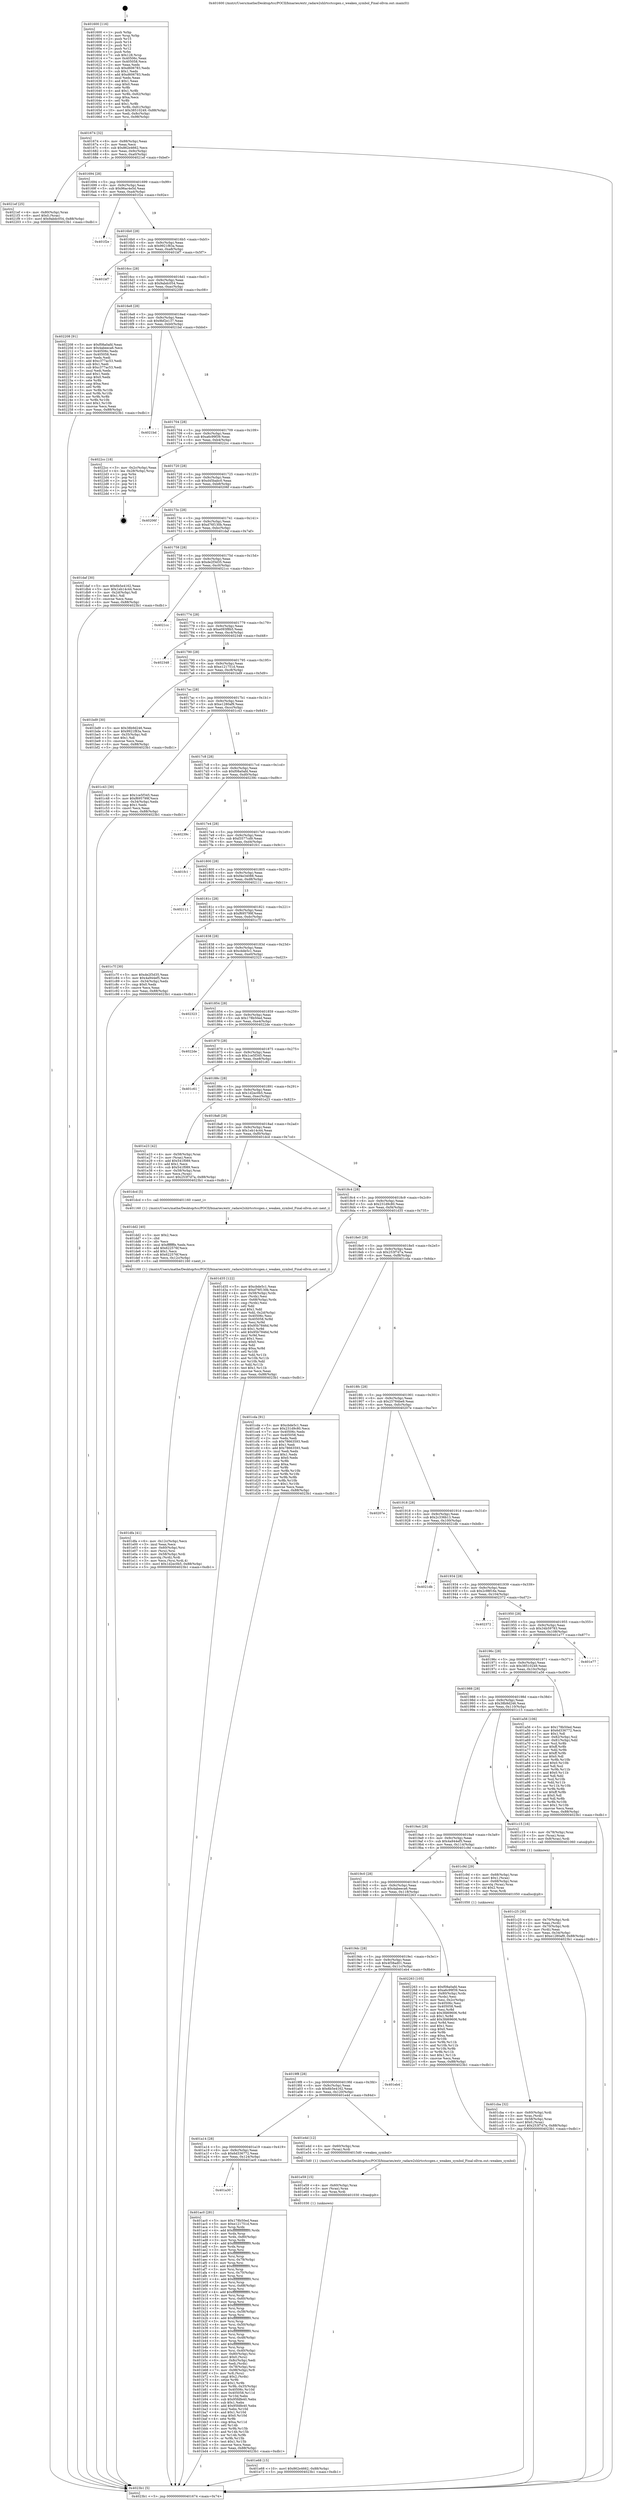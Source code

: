 digraph "0x401600" {
  label = "0x401600 (/mnt/c/Users/mathe/Desktop/tcc/POCII/binaries/extr_radare2shlrtcctccgen.c_weaken_symbol_Final-ollvm.out::main(0))"
  labelloc = "t"
  node[shape=record]

  Entry [label="",width=0.3,height=0.3,shape=circle,fillcolor=black,style=filled]
  "0x401674" [label="{
     0x401674 [32]\l
     | [instrs]\l
     &nbsp;&nbsp;0x401674 \<+6\>: mov -0x88(%rbp),%eax\l
     &nbsp;&nbsp;0x40167a \<+2\>: mov %eax,%ecx\l
     &nbsp;&nbsp;0x40167c \<+6\>: sub $0x862e4662,%ecx\l
     &nbsp;&nbsp;0x401682 \<+6\>: mov %eax,-0x9c(%rbp)\l
     &nbsp;&nbsp;0x401688 \<+6\>: mov %ecx,-0xa0(%rbp)\l
     &nbsp;&nbsp;0x40168e \<+6\>: je 00000000004021ef \<main+0xbef\>\l
  }"]
  "0x4021ef" [label="{
     0x4021ef [25]\l
     | [instrs]\l
     &nbsp;&nbsp;0x4021ef \<+4\>: mov -0x80(%rbp),%rax\l
     &nbsp;&nbsp;0x4021f3 \<+6\>: movl $0x0,(%rax)\l
     &nbsp;&nbsp;0x4021f9 \<+10\>: movl $0x9abdc054,-0x88(%rbp)\l
     &nbsp;&nbsp;0x402203 \<+5\>: jmp 00000000004023b1 \<main+0xdb1\>\l
  }"]
  "0x401694" [label="{
     0x401694 [28]\l
     | [instrs]\l
     &nbsp;&nbsp;0x401694 \<+5\>: jmp 0000000000401699 \<main+0x99\>\l
     &nbsp;&nbsp;0x401699 \<+6\>: mov -0x9c(%rbp),%eax\l
     &nbsp;&nbsp;0x40169f \<+5\>: sub $0x96ac4e5d,%eax\l
     &nbsp;&nbsp;0x4016a4 \<+6\>: mov %eax,-0xa4(%rbp)\l
     &nbsp;&nbsp;0x4016aa \<+6\>: je 0000000000401f2e \<main+0x92e\>\l
  }"]
  Exit [label="",width=0.3,height=0.3,shape=circle,fillcolor=black,style=filled,peripheries=2]
  "0x401f2e" [label="{
     0x401f2e\l
  }", style=dashed]
  "0x4016b0" [label="{
     0x4016b0 [28]\l
     | [instrs]\l
     &nbsp;&nbsp;0x4016b0 \<+5\>: jmp 00000000004016b5 \<main+0xb5\>\l
     &nbsp;&nbsp;0x4016b5 \<+6\>: mov -0x9c(%rbp),%eax\l
     &nbsp;&nbsp;0x4016bb \<+5\>: sub $0x9921f83a,%eax\l
     &nbsp;&nbsp;0x4016c0 \<+6\>: mov %eax,-0xa8(%rbp)\l
     &nbsp;&nbsp;0x4016c6 \<+6\>: je 0000000000401bf7 \<main+0x5f7\>\l
  }"]
  "0x401e68" [label="{
     0x401e68 [15]\l
     | [instrs]\l
     &nbsp;&nbsp;0x401e68 \<+10\>: movl $0x862e4662,-0x88(%rbp)\l
     &nbsp;&nbsp;0x401e72 \<+5\>: jmp 00000000004023b1 \<main+0xdb1\>\l
  }"]
  "0x401bf7" [label="{
     0x401bf7\l
  }", style=dashed]
  "0x4016cc" [label="{
     0x4016cc [28]\l
     | [instrs]\l
     &nbsp;&nbsp;0x4016cc \<+5\>: jmp 00000000004016d1 \<main+0xd1\>\l
     &nbsp;&nbsp;0x4016d1 \<+6\>: mov -0x9c(%rbp),%eax\l
     &nbsp;&nbsp;0x4016d7 \<+5\>: sub $0x9abdc054,%eax\l
     &nbsp;&nbsp;0x4016dc \<+6\>: mov %eax,-0xac(%rbp)\l
     &nbsp;&nbsp;0x4016e2 \<+6\>: je 0000000000402208 \<main+0xc08\>\l
  }"]
  "0x401e59" [label="{
     0x401e59 [15]\l
     | [instrs]\l
     &nbsp;&nbsp;0x401e59 \<+4\>: mov -0x60(%rbp),%rax\l
     &nbsp;&nbsp;0x401e5d \<+3\>: mov (%rax),%rax\l
     &nbsp;&nbsp;0x401e60 \<+3\>: mov %rax,%rdi\l
     &nbsp;&nbsp;0x401e63 \<+5\>: call 0000000000401030 \<free@plt\>\l
     | [calls]\l
     &nbsp;&nbsp;0x401030 \{1\} (unknown)\l
  }"]
  "0x402208" [label="{
     0x402208 [91]\l
     | [instrs]\l
     &nbsp;&nbsp;0x402208 \<+5\>: mov $0xf08a0afd,%eax\l
     &nbsp;&nbsp;0x40220d \<+5\>: mov $0x4abeeca6,%ecx\l
     &nbsp;&nbsp;0x402212 \<+7\>: mov 0x40506c,%edx\l
     &nbsp;&nbsp;0x402219 \<+7\>: mov 0x405058,%esi\l
     &nbsp;&nbsp;0x402220 \<+2\>: mov %edx,%edi\l
     &nbsp;&nbsp;0x402222 \<+6\>: add $0xc377ac53,%edi\l
     &nbsp;&nbsp;0x402228 \<+3\>: sub $0x1,%edi\l
     &nbsp;&nbsp;0x40222b \<+6\>: sub $0xc377ac53,%edi\l
     &nbsp;&nbsp;0x402231 \<+3\>: imul %edi,%edx\l
     &nbsp;&nbsp;0x402234 \<+3\>: and $0x1,%edx\l
     &nbsp;&nbsp;0x402237 \<+3\>: cmp $0x0,%edx\l
     &nbsp;&nbsp;0x40223a \<+4\>: sete %r8b\l
     &nbsp;&nbsp;0x40223e \<+3\>: cmp $0xa,%esi\l
     &nbsp;&nbsp;0x402241 \<+4\>: setl %r9b\l
     &nbsp;&nbsp;0x402245 \<+3\>: mov %r8b,%r10b\l
     &nbsp;&nbsp;0x402248 \<+3\>: and %r9b,%r10b\l
     &nbsp;&nbsp;0x40224b \<+3\>: xor %r9b,%r8b\l
     &nbsp;&nbsp;0x40224e \<+3\>: or %r8b,%r10b\l
     &nbsp;&nbsp;0x402251 \<+4\>: test $0x1,%r10b\l
     &nbsp;&nbsp;0x402255 \<+3\>: cmovne %ecx,%eax\l
     &nbsp;&nbsp;0x402258 \<+6\>: mov %eax,-0x88(%rbp)\l
     &nbsp;&nbsp;0x40225e \<+5\>: jmp 00000000004023b1 \<main+0xdb1\>\l
  }"]
  "0x4016e8" [label="{
     0x4016e8 [28]\l
     | [instrs]\l
     &nbsp;&nbsp;0x4016e8 \<+5\>: jmp 00000000004016ed \<main+0xed\>\l
     &nbsp;&nbsp;0x4016ed \<+6\>: mov -0x9c(%rbp),%eax\l
     &nbsp;&nbsp;0x4016f3 \<+5\>: sub $0x9bf2e137,%eax\l
     &nbsp;&nbsp;0x4016f8 \<+6\>: mov %eax,-0xb0(%rbp)\l
     &nbsp;&nbsp;0x4016fe \<+6\>: je 00000000004021bd \<main+0xbbd\>\l
  }"]
  "0x401dfa" [label="{
     0x401dfa [41]\l
     | [instrs]\l
     &nbsp;&nbsp;0x401dfa \<+6\>: mov -0x12c(%rbp),%ecx\l
     &nbsp;&nbsp;0x401e00 \<+3\>: imul %eax,%ecx\l
     &nbsp;&nbsp;0x401e03 \<+4\>: mov -0x60(%rbp),%rsi\l
     &nbsp;&nbsp;0x401e07 \<+3\>: mov (%rsi),%rsi\l
     &nbsp;&nbsp;0x401e0a \<+4\>: mov -0x58(%rbp),%rdi\l
     &nbsp;&nbsp;0x401e0e \<+3\>: movslq (%rdi),%rdi\l
     &nbsp;&nbsp;0x401e11 \<+3\>: mov %ecx,(%rsi,%rdi,4)\l
     &nbsp;&nbsp;0x401e14 \<+10\>: movl $0x1d2ec0b5,-0x88(%rbp)\l
     &nbsp;&nbsp;0x401e1e \<+5\>: jmp 00000000004023b1 \<main+0xdb1\>\l
  }"]
  "0x4021bd" [label="{
     0x4021bd\l
  }", style=dashed]
  "0x401704" [label="{
     0x401704 [28]\l
     | [instrs]\l
     &nbsp;&nbsp;0x401704 \<+5\>: jmp 0000000000401709 \<main+0x109\>\l
     &nbsp;&nbsp;0x401709 \<+6\>: mov -0x9c(%rbp),%eax\l
     &nbsp;&nbsp;0x40170f \<+5\>: sub $0xa6c99f39,%eax\l
     &nbsp;&nbsp;0x401714 \<+6\>: mov %eax,-0xb4(%rbp)\l
     &nbsp;&nbsp;0x40171a \<+6\>: je 00000000004022cc \<main+0xccc\>\l
  }"]
  "0x401dd2" [label="{
     0x401dd2 [40]\l
     | [instrs]\l
     &nbsp;&nbsp;0x401dd2 \<+5\>: mov $0x2,%ecx\l
     &nbsp;&nbsp;0x401dd7 \<+1\>: cltd\l
     &nbsp;&nbsp;0x401dd8 \<+2\>: idiv %ecx\l
     &nbsp;&nbsp;0x401dda \<+6\>: imul $0xfffffffe,%edx,%ecx\l
     &nbsp;&nbsp;0x401de0 \<+6\>: add $0x622576f,%ecx\l
     &nbsp;&nbsp;0x401de6 \<+3\>: add $0x1,%ecx\l
     &nbsp;&nbsp;0x401de9 \<+6\>: sub $0x622576f,%ecx\l
     &nbsp;&nbsp;0x401def \<+6\>: mov %ecx,-0x12c(%rbp)\l
     &nbsp;&nbsp;0x401df5 \<+5\>: call 0000000000401160 \<next_i\>\l
     | [calls]\l
     &nbsp;&nbsp;0x401160 \{1\} (/mnt/c/Users/mathe/Desktop/tcc/POCII/binaries/extr_radare2shlrtcctccgen.c_weaken_symbol_Final-ollvm.out::next_i)\l
  }"]
  "0x4022cc" [label="{
     0x4022cc [18]\l
     | [instrs]\l
     &nbsp;&nbsp;0x4022cc \<+3\>: mov -0x2c(%rbp),%eax\l
     &nbsp;&nbsp;0x4022cf \<+4\>: lea -0x28(%rbp),%rsp\l
     &nbsp;&nbsp;0x4022d3 \<+1\>: pop %rbx\l
     &nbsp;&nbsp;0x4022d4 \<+2\>: pop %r12\l
     &nbsp;&nbsp;0x4022d6 \<+2\>: pop %r13\l
     &nbsp;&nbsp;0x4022d8 \<+2\>: pop %r14\l
     &nbsp;&nbsp;0x4022da \<+2\>: pop %r15\l
     &nbsp;&nbsp;0x4022dc \<+1\>: pop %rbp\l
     &nbsp;&nbsp;0x4022dd \<+1\>: ret\l
  }"]
  "0x401720" [label="{
     0x401720 [28]\l
     | [instrs]\l
     &nbsp;&nbsp;0x401720 \<+5\>: jmp 0000000000401725 \<main+0x125\>\l
     &nbsp;&nbsp;0x401725 \<+6\>: mov -0x9c(%rbp),%eax\l
     &nbsp;&nbsp;0x40172b \<+5\>: sub $0xd45babc0,%eax\l
     &nbsp;&nbsp;0x401730 \<+6\>: mov %eax,-0xb8(%rbp)\l
     &nbsp;&nbsp;0x401736 \<+6\>: je 000000000040206f \<main+0xa6f\>\l
  }"]
  "0x401cba" [label="{
     0x401cba [32]\l
     | [instrs]\l
     &nbsp;&nbsp;0x401cba \<+4\>: mov -0x60(%rbp),%rdi\l
     &nbsp;&nbsp;0x401cbe \<+3\>: mov %rax,(%rdi)\l
     &nbsp;&nbsp;0x401cc1 \<+4\>: mov -0x58(%rbp),%rax\l
     &nbsp;&nbsp;0x401cc5 \<+6\>: movl $0x0,(%rax)\l
     &nbsp;&nbsp;0x401ccb \<+10\>: movl $0x253f7d7a,-0x88(%rbp)\l
     &nbsp;&nbsp;0x401cd5 \<+5\>: jmp 00000000004023b1 \<main+0xdb1\>\l
  }"]
  "0x40206f" [label="{
     0x40206f\l
  }", style=dashed]
  "0x40173c" [label="{
     0x40173c [28]\l
     | [instrs]\l
     &nbsp;&nbsp;0x40173c \<+5\>: jmp 0000000000401741 \<main+0x141\>\l
     &nbsp;&nbsp;0x401741 \<+6\>: mov -0x9c(%rbp),%eax\l
     &nbsp;&nbsp;0x401747 \<+5\>: sub $0xd76f130b,%eax\l
     &nbsp;&nbsp;0x40174c \<+6\>: mov %eax,-0xbc(%rbp)\l
     &nbsp;&nbsp;0x401752 \<+6\>: je 0000000000401daf \<main+0x7af\>\l
  }"]
  "0x401c25" [label="{
     0x401c25 [30]\l
     | [instrs]\l
     &nbsp;&nbsp;0x401c25 \<+4\>: mov -0x70(%rbp),%rdi\l
     &nbsp;&nbsp;0x401c29 \<+2\>: mov %eax,(%rdi)\l
     &nbsp;&nbsp;0x401c2b \<+4\>: mov -0x70(%rbp),%rdi\l
     &nbsp;&nbsp;0x401c2f \<+2\>: mov (%rdi),%eax\l
     &nbsp;&nbsp;0x401c31 \<+3\>: mov %eax,-0x34(%rbp)\l
     &nbsp;&nbsp;0x401c34 \<+10\>: movl $0xe1280af9,-0x88(%rbp)\l
     &nbsp;&nbsp;0x401c3e \<+5\>: jmp 00000000004023b1 \<main+0xdb1\>\l
  }"]
  "0x401daf" [label="{
     0x401daf [30]\l
     | [instrs]\l
     &nbsp;&nbsp;0x401daf \<+5\>: mov $0x6b5e4162,%eax\l
     &nbsp;&nbsp;0x401db4 \<+5\>: mov $0x1eb14c44,%ecx\l
     &nbsp;&nbsp;0x401db9 \<+3\>: mov -0x2d(%rbp),%dl\l
     &nbsp;&nbsp;0x401dbc \<+3\>: test $0x1,%dl\l
     &nbsp;&nbsp;0x401dbf \<+3\>: cmovne %ecx,%eax\l
     &nbsp;&nbsp;0x401dc2 \<+6\>: mov %eax,-0x88(%rbp)\l
     &nbsp;&nbsp;0x401dc8 \<+5\>: jmp 00000000004023b1 \<main+0xdb1\>\l
  }"]
  "0x401758" [label="{
     0x401758 [28]\l
     | [instrs]\l
     &nbsp;&nbsp;0x401758 \<+5\>: jmp 000000000040175d \<main+0x15d\>\l
     &nbsp;&nbsp;0x40175d \<+6\>: mov -0x9c(%rbp),%eax\l
     &nbsp;&nbsp;0x401763 \<+5\>: sub $0xde2f3d35,%eax\l
     &nbsp;&nbsp;0x401768 \<+6\>: mov %eax,-0xc0(%rbp)\l
     &nbsp;&nbsp;0x40176e \<+6\>: je 00000000004021cc \<main+0xbcc\>\l
  }"]
  "0x401a30" [label="{
     0x401a30\l
  }", style=dashed]
  "0x4021cc" [label="{
     0x4021cc\l
  }", style=dashed]
  "0x401774" [label="{
     0x401774 [28]\l
     | [instrs]\l
     &nbsp;&nbsp;0x401774 \<+5\>: jmp 0000000000401779 \<main+0x179\>\l
     &nbsp;&nbsp;0x401779 \<+6\>: mov -0x9c(%rbp),%eax\l
     &nbsp;&nbsp;0x40177f \<+5\>: sub $0xe093f8b5,%eax\l
     &nbsp;&nbsp;0x401784 \<+6\>: mov %eax,-0xc4(%rbp)\l
     &nbsp;&nbsp;0x40178a \<+6\>: je 0000000000402348 \<main+0xd48\>\l
  }"]
  "0x401ac0" [label="{
     0x401ac0 [281]\l
     | [instrs]\l
     &nbsp;&nbsp;0x401ac0 \<+5\>: mov $0x178b50ed,%eax\l
     &nbsp;&nbsp;0x401ac5 \<+5\>: mov $0xe121751d,%ecx\l
     &nbsp;&nbsp;0x401aca \<+3\>: mov %rsp,%rdx\l
     &nbsp;&nbsp;0x401acd \<+4\>: add $0xfffffffffffffff0,%rdx\l
     &nbsp;&nbsp;0x401ad1 \<+3\>: mov %rdx,%rsp\l
     &nbsp;&nbsp;0x401ad4 \<+4\>: mov %rdx,-0x80(%rbp)\l
     &nbsp;&nbsp;0x401ad8 \<+3\>: mov %rsp,%rdx\l
     &nbsp;&nbsp;0x401adb \<+4\>: add $0xfffffffffffffff0,%rdx\l
     &nbsp;&nbsp;0x401adf \<+3\>: mov %rdx,%rsp\l
     &nbsp;&nbsp;0x401ae2 \<+3\>: mov %rsp,%rsi\l
     &nbsp;&nbsp;0x401ae5 \<+4\>: add $0xfffffffffffffff0,%rsi\l
     &nbsp;&nbsp;0x401ae9 \<+3\>: mov %rsi,%rsp\l
     &nbsp;&nbsp;0x401aec \<+4\>: mov %rsi,-0x78(%rbp)\l
     &nbsp;&nbsp;0x401af0 \<+3\>: mov %rsp,%rsi\l
     &nbsp;&nbsp;0x401af3 \<+4\>: add $0xfffffffffffffff0,%rsi\l
     &nbsp;&nbsp;0x401af7 \<+3\>: mov %rsi,%rsp\l
     &nbsp;&nbsp;0x401afa \<+4\>: mov %rsi,-0x70(%rbp)\l
     &nbsp;&nbsp;0x401afe \<+3\>: mov %rsp,%rsi\l
     &nbsp;&nbsp;0x401b01 \<+4\>: add $0xfffffffffffffff0,%rsi\l
     &nbsp;&nbsp;0x401b05 \<+3\>: mov %rsi,%rsp\l
     &nbsp;&nbsp;0x401b08 \<+4\>: mov %rsi,-0x68(%rbp)\l
     &nbsp;&nbsp;0x401b0c \<+3\>: mov %rsp,%rsi\l
     &nbsp;&nbsp;0x401b0f \<+4\>: add $0xfffffffffffffff0,%rsi\l
     &nbsp;&nbsp;0x401b13 \<+3\>: mov %rsi,%rsp\l
     &nbsp;&nbsp;0x401b16 \<+4\>: mov %rsi,-0x60(%rbp)\l
     &nbsp;&nbsp;0x401b1a \<+3\>: mov %rsp,%rsi\l
     &nbsp;&nbsp;0x401b1d \<+4\>: add $0xfffffffffffffff0,%rsi\l
     &nbsp;&nbsp;0x401b21 \<+3\>: mov %rsi,%rsp\l
     &nbsp;&nbsp;0x401b24 \<+4\>: mov %rsi,-0x58(%rbp)\l
     &nbsp;&nbsp;0x401b28 \<+3\>: mov %rsp,%rsi\l
     &nbsp;&nbsp;0x401b2b \<+4\>: add $0xfffffffffffffff0,%rsi\l
     &nbsp;&nbsp;0x401b2f \<+3\>: mov %rsi,%rsp\l
     &nbsp;&nbsp;0x401b32 \<+4\>: mov %rsi,-0x50(%rbp)\l
     &nbsp;&nbsp;0x401b36 \<+3\>: mov %rsp,%rsi\l
     &nbsp;&nbsp;0x401b39 \<+4\>: add $0xfffffffffffffff0,%rsi\l
     &nbsp;&nbsp;0x401b3d \<+3\>: mov %rsi,%rsp\l
     &nbsp;&nbsp;0x401b40 \<+4\>: mov %rsi,-0x48(%rbp)\l
     &nbsp;&nbsp;0x401b44 \<+3\>: mov %rsp,%rsi\l
     &nbsp;&nbsp;0x401b47 \<+4\>: add $0xfffffffffffffff0,%rsi\l
     &nbsp;&nbsp;0x401b4b \<+3\>: mov %rsi,%rsp\l
     &nbsp;&nbsp;0x401b4e \<+4\>: mov %rsi,-0x40(%rbp)\l
     &nbsp;&nbsp;0x401b52 \<+4\>: mov -0x80(%rbp),%rsi\l
     &nbsp;&nbsp;0x401b56 \<+6\>: movl $0x0,(%rsi)\l
     &nbsp;&nbsp;0x401b5c \<+6\>: mov -0x8c(%rbp),%edi\l
     &nbsp;&nbsp;0x401b62 \<+2\>: mov %edi,(%rdx)\l
     &nbsp;&nbsp;0x401b64 \<+4\>: mov -0x78(%rbp),%rsi\l
     &nbsp;&nbsp;0x401b68 \<+7\>: mov -0x98(%rbp),%r8\l
     &nbsp;&nbsp;0x401b6f \<+3\>: mov %r8,(%rsi)\l
     &nbsp;&nbsp;0x401b72 \<+3\>: cmpl $0x2,(%rdx)\l
     &nbsp;&nbsp;0x401b75 \<+4\>: setne %r9b\l
     &nbsp;&nbsp;0x401b79 \<+4\>: and $0x1,%r9b\l
     &nbsp;&nbsp;0x401b7d \<+4\>: mov %r9b,-0x35(%rbp)\l
     &nbsp;&nbsp;0x401b81 \<+8\>: mov 0x40506c,%r10d\l
     &nbsp;&nbsp;0x401b89 \<+8\>: mov 0x405058,%r11d\l
     &nbsp;&nbsp;0x401b91 \<+3\>: mov %r10d,%ebx\l
     &nbsp;&nbsp;0x401b94 \<+6\>: sub $0x95fdfe40,%ebx\l
     &nbsp;&nbsp;0x401b9a \<+3\>: sub $0x1,%ebx\l
     &nbsp;&nbsp;0x401b9d \<+6\>: add $0x95fdfe40,%ebx\l
     &nbsp;&nbsp;0x401ba3 \<+4\>: imul %ebx,%r10d\l
     &nbsp;&nbsp;0x401ba7 \<+4\>: and $0x1,%r10d\l
     &nbsp;&nbsp;0x401bab \<+4\>: cmp $0x0,%r10d\l
     &nbsp;&nbsp;0x401baf \<+4\>: sete %r9b\l
     &nbsp;&nbsp;0x401bb3 \<+4\>: cmp $0xa,%r11d\l
     &nbsp;&nbsp;0x401bb7 \<+4\>: setl %r14b\l
     &nbsp;&nbsp;0x401bbb \<+3\>: mov %r9b,%r15b\l
     &nbsp;&nbsp;0x401bbe \<+3\>: and %r14b,%r15b\l
     &nbsp;&nbsp;0x401bc1 \<+3\>: xor %r14b,%r9b\l
     &nbsp;&nbsp;0x401bc4 \<+3\>: or %r9b,%r15b\l
     &nbsp;&nbsp;0x401bc7 \<+4\>: test $0x1,%r15b\l
     &nbsp;&nbsp;0x401bcb \<+3\>: cmovne %ecx,%eax\l
     &nbsp;&nbsp;0x401bce \<+6\>: mov %eax,-0x88(%rbp)\l
     &nbsp;&nbsp;0x401bd4 \<+5\>: jmp 00000000004023b1 \<main+0xdb1\>\l
  }"]
  "0x402348" [label="{
     0x402348\l
  }", style=dashed]
  "0x401790" [label="{
     0x401790 [28]\l
     | [instrs]\l
     &nbsp;&nbsp;0x401790 \<+5\>: jmp 0000000000401795 \<main+0x195\>\l
     &nbsp;&nbsp;0x401795 \<+6\>: mov -0x9c(%rbp),%eax\l
     &nbsp;&nbsp;0x40179b \<+5\>: sub $0xe121751d,%eax\l
     &nbsp;&nbsp;0x4017a0 \<+6\>: mov %eax,-0xc8(%rbp)\l
     &nbsp;&nbsp;0x4017a6 \<+6\>: je 0000000000401bd9 \<main+0x5d9\>\l
  }"]
  "0x401a14" [label="{
     0x401a14 [28]\l
     | [instrs]\l
     &nbsp;&nbsp;0x401a14 \<+5\>: jmp 0000000000401a19 \<main+0x419\>\l
     &nbsp;&nbsp;0x401a19 \<+6\>: mov -0x9c(%rbp),%eax\l
     &nbsp;&nbsp;0x401a1f \<+5\>: sub $0x6d336772,%eax\l
     &nbsp;&nbsp;0x401a24 \<+6\>: mov %eax,-0x124(%rbp)\l
     &nbsp;&nbsp;0x401a2a \<+6\>: je 0000000000401ac0 \<main+0x4c0\>\l
  }"]
  "0x401bd9" [label="{
     0x401bd9 [30]\l
     | [instrs]\l
     &nbsp;&nbsp;0x401bd9 \<+5\>: mov $0x38b9d246,%eax\l
     &nbsp;&nbsp;0x401bde \<+5\>: mov $0x9921f83a,%ecx\l
     &nbsp;&nbsp;0x401be3 \<+3\>: mov -0x35(%rbp),%dl\l
     &nbsp;&nbsp;0x401be6 \<+3\>: test $0x1,%dl\l
     &nbsp;&nbsp;0x401be9 \<+3\>: cmovne %ecx,%eax\l
     &nbsp;&nbsp;0x401bec \<+6\>: mov %eax,-0x88(%rbp)\l
     &nbsp;&nbsp;0x401bf2 \<+5\>: jmp 00000000004023b1 \<main+0xdb1\>\l
  }"]
  "0x4017ac" [label="{
     0x4017ac [28]\l
     | [instrs]\l
     &nbsp;&nbsp;0x4017ac \<+5\>: jmp 00000000004017b1 \<main+0x1b1\>\l
     &nbsp;&nbsp;0x4017b1 \<+6\>: mov -0x9c(%rbp),%eax\l
     &nbsp;&nbsp;0x4017b7 \<+5\>: sub $0xe1280af9,%eax\l
     &nbsp;&nbsp;0x4017bc \<+6\>: mov %eax,-0xcc(%rbp)\l
     &nbsp;&nbsp;0x4017c2 \<+6\>: je 0000000000401c43 \<main+0x643\>\l
  }"]
  "0x401e4d" [label="{
     0x401e4d [12]\l
     | [instrs]\l
     &nbsp;&nbsp;0x401e4d \<+4\>: mov -0x60(%rbp),%rax\l
     &nbsp;&nbsp;0x401e51 \<+3\>: mov (%rax),%rdi\l
     &nbsp;&nbsp;0x401e54 \<+5\>: call 00000000004015d0 \<weaken_symbol\>\l
     | [calls]\l
     &nbsp;&nbsp;0x4015d0 \{1\} (/mnt/c/Users/mathe/Desktop/tcc/POCII/binaries/extr_radare2shlrtcctccgen.c_weaken_symbol_Final-ollvm.out::weaken_symbol)\l
  }"]
  "0x401c43" [label="{
     0x401c43 [30]\l
     | [instrs]\l
     &nbsp;&nbsp;0x401c43 \<+5\>: mov $0x1ce5f345,%eax\l
     &nbsp;&nbsp;0x401c48 \<+5\>: mov $0xf695799f,%ecx\l
     &nbsp;&nbsp;0x401c4d \<+3\>: mov -0x34(%rbp),%edx\l
     &nbsp;&nbsp;0x401c50 \<+3\>: cmp $0x1,%edx\l
     &nbsp;&nbsp;0x401c53 \<+3\>: cmovl %ecx,%eax\l
     &nbsp;&nbsp;0x401c56 \<+6\>: mov %eax,-0x88(%rbp)\l
     &nbsp;&nbsp;0x401c5c \<+5\>: jmp 00000000004023b1 \<main+0xdb1\>\l
  }"]
  "0x4017c8" [label="{
     0x4017c8 [28]\l
     | [instrs]\l
     &nbsp;&nbsp;0x4017c8 \<+5\>: jmp 00000000004017cd \<main+0x1cd\>\l
     &nbsp;&nbsp;0x4017cd \<+6\>: mov -0x9c(%rbp),%eax\l
     &nbsp;&nbsp;0x4017d3 \<+5\>: sub $0xf08a0afd,%eax\l
     &nbsp;&nbsp;0x4017d8 \<+6\>: mov %eax,-0xd0(%rbp)\l
     &nbsp;&nbsp;0x4017de \<+6\>: je 000000000040239c \<main+0xd9c\>\l
  }"]
  "0x4019f8" [label="{
     0x4019f8 [28]\l
     | [instrs]\l
     &nbsp;&nbsp;0x4019f8 \<+5\>: jmp 00000000004019fd \<main+0x3fd\>\l
     &nbsp;&nbsp;0x4019fd \<+6\>: mov -0x9c(%rbp),%eax\l
     &nbsp;&nbsp;0x401a03 \<+5\>: sub $0x6b5e4162,%eax\l
     &nbsp;&nbsp;0x401a08 \<+6\>: mov %eax,-0x120(%rbp)\l
     &nbsp;&nbsp;0x401a0e \<+6\>: je 0000000000401e4d \<main+0x84d\>\l
  }"]
  "0x40239c" [label="{
     0x40239c\l
  }", style=dashed]
  "0x4017e4" [label="{
     0x4017e4 [28]\l
     | [instrs]\l
     &nbsp;&nbsp;0x4017e4 \<+5\>: jmp 00000000004017e9 \<main+0x1e9\>\l
     &nbsp;&nbsp;0x4017e9 \<+6\>: mov -0x9c(%rbp),%eax\l
     &nbsp;&nbsp;0x4017ef \<+5\>: sub $0xf3577cd9,%eax\l
     &nbsp;&nbsp;0x4017f4 \<+6\>: mov %eax,-0xd4(%rbp)\l
     &nbsp;&nbsp;0x4017fa \<+6\>: je 0000000000401fc1 \<main+0x9c1\>\l
  }"]
  "0x401eb4" [label="{
     0x401eb4\l
  }", style=dashed]
  "0x401fc1" [label="{
     0x401fc1\l
  }", style=dashed]
  "0x401800" [label="{
     0x401800 [28]\l
     | [instrs]\l
     &nbsp;&nbsp;0x401800 \<+5\>: jmp 0000000000401805 \<main+0x205\>\l
     &nbsp;&nbsp;0x401805 \<+6\>: mov -0x9c(%rbp),%eax\l
     &nbsp;&nbsp;0x40180b \<+5\>: sub $0xf4e34088,%eax\l
     &nbsp;&nbsp;0x401810 \<+6\>: mov %eax,-0xd8(%rbp)\l
     &nbsp;&nbsp;0x401816 \<+6\>: je 0000000000402111 \<main+0xb11\>\l
  }"]
  "0x4019dc" [label="{
     0x4019dc [28]\l
     | [instrs]\l
     &nbsp;&nbsp;0x4019dc \<+5\>: jmp 00000000004019e1 \<main+0x3e1\>\l
     &nbsp;&nbsp;0x4019e1 \<+6\>: mov -0x9c(%rbp),%eax\l
     &nbsp;&nbsp;0x4019e7 \<+5\>: sub $0x4f38ad01,%eax\l
     &nbsp;&nbsp;0x4019ec \<+6\>: mov %eax,-0x11c(%rbp)\l
     &nbsp;&nbsp;0x4019f2 \<+6\>: je 0000000000401eb4 \<main+0x8b4\>\l
  }"]
  "0x402111" [label="{
     0x402111\l
  }", style=dashed]
  "0x40181c" [label="{
     0x40181c [28]\l
     | [instrs]\l
     &nbsp;&nbsp;0x40181c \<+5\>: jmp 0000000000401821 \<main+0x221\>\l
     &nbsp;&nbsp;0x401821 \<+6\>: mov -0x9c(%rbp),%eax\l
     &nbsp;&nbsp;0x401827 \<+5\>: sub $0xf695799f,%eax\l
     &nbsp;&nbsp;0x40182c \<+6\>: mov %eax,-0xdc(%rbp)\l
     &nbsp;&nbsp;0x401832 \<+6\>: je 0000000000401c7f \<main+0x67f\>\l
  }"]
  "0x402263" [label="{
     0x402263 [105]\l
     | [instrs]\l
     &nbsp;&nbsp;0x402263 \<+5\>: mov $0xf08a0afd,%eax\l
     &nbsp;&nbsp;0x402268 \<+5\>: mov $0xa6c99f39,%ecx\l
     &nbsp;&nbsp;0x40226d \<+4\>: mov -0x80(%rbp),%rdx\l
     &nbsp;&nbsp;0x402271 \<+2\>: mov (%rdx),%esi\l
     &nbsp;&nbsp;0x402273 \<+3\>: mov %esi,-0x2c(%rbp)\l
     &nbsp;&nbsp;0x402276 \<+7\>: mov 0x40506c,%esi\l
     &nbsp;&nbsp;0x40227d \<+7\>: mov 0x405058,%edi\l
     &nbsp;&nbsp;0x402284 \<+3\>: mov %esi,%r8d\l
     &nbsp;&nbsp;0x402287 \<+7\>: sub $0x3fd69606,%r8d\l
     &nbsp;&nbsp;0x40228e \<+4\>: sub $0x1,%r8d\l
     &nbsp;&nbsp;0x402292 \<+7\>: add $0x3fd69606,%r8d\l
     &nbsp;&nbsp;0x402299 \<+4\>: imul %r8d,%esi\l
     &nbsp;&nbsp;0x40229d \<+3\>: and $0x1,%esi\l
     &nbsp;&nbsp;0x4022a0 \<+3\>: cmp $0x0,%esi\l
     &nbsp;&nbsp;0x4022a3 \<+4\>: sete %r9b\l
     &nbsp;&nbsp;0x4022a7 \<+3\>: cmp $0xa,%edi\l
     &nbsp;&nbsp;0x4022aa \<+4\>: setl %r10b\l
     &nbsp;&nbsp;0x4022ae \<+3\>: mov %r9b,%r11b\l
     &nbsp;&nbsp;0x4022b1 \<+3\>: and %r10b,%r11b\l
     &nbsp;&nbsp;0x4022b4 \<+3\>: xor %r10b,%r9b\l
     &nbsp;&nbsp;0x4022b7 \<+3\>: or %r9b,%r11b\l
     &nbsp;&nbsp;0x4022ba \<+4\>: test $0x1,%r11b\l
     &nbsp;&nbsp;0x4022be \<+3\>: cmovne %ecx,%eax\l
     &nbsp;&nbsp;0x4022c1 \<+6\>: mov %eax,-0x88(%rbp)\l
     &nbsp;&nbsp;0x4022c7 \<+5\>: jmp 00000000004023b1 \<main+0xdb1\>\l
  }"]
  "0x401c7f" [label="{
     0x401c7f [30]\l
     | [instrs]\l
     &nbsp;&nbsp;0x401c7f \<+5\>: mov $0xde2f3d35,%eax\l
     &nbsp;&nbsp;0x401c84 \<+5\>: mov $0x4a944ef5,%ecx\l
     &nbsp;&nbsp;0x401c89 \<+3\>: mov -0x34(%rbp),%edx\l
     &nbsp;&nbsp;0x401c8c \<+3\>: cmp $0x0,%edx\l
     &nbsp;&nbsp;0x401c8f \<+3\>: cmove %ecx,%eax\l
     &nbsp;&nbsp;0x401c92 \<+6\>: mov %eax,-0x88(%rbp)\l
     &nbsp;&nbsp;0x401c98 \<+5\>: jmp 00000000004023b1 \<main+0xdb1\>\l
  }"]
  "0x401838" [label="{
     0x401838 [28]\l
     | [instrs]\l
     &nbsp;&nbsp;0x401838 \<+5\>: jmp 000000000040183d \<main+0x23d\>\l
     &nbsp;&nbsp;0x40183d \<+6\>: mov -0x9c(%rbp),%eax\l
     &nbsp;&nbsp;0x401843 \<+5\>: sub $0xcbde5c1,%eax\l
     &nbsp;&nbsp;0x401848 \<+6\>: mov %eax,-0xe0(%rbp)\l
     &nbsp;&nbsp;0x40184e \<+6\>: je 0000000000402323 \<main+0xd23\>\l
  }"]
  "0x4019c0" [label="{
     0x4019c0 [28]\l
     | [instrs]\l
     &nbsp;&nbsp;0x4019c0 \<+5\>: jmp 00000000004019c5 \<main+0x3c5\>\l
     &nbsp;&nbsp;0x4019c5 \<+6\>: mov -0x9c(%rbp),%eax\l
     &nbsp;&nbsp;0x4019cb \<+5\>: sub $0x4abeeca6,%eax\l
     &nbsp;&nbsp;0x4019d0 \<+6\>: mov %eax,-0x118(%rbp)\l
     &nbsp;&nbsp;0x4019d6 \<+6\>: je 0000000000402263 \<main+0xc63\>\l
  }"]
  "0x402323" [label="{
     0x402323\l
  }", style=dashed]
  "0x401854" [label="{
     0x401854 [28]\l
     | [instrs]\l
     &nbsp;&nbsp;0x401854 \<+5\>: jmp 0000000000401859 \<main+0x259\>\l
     &nbsp;&nbsp;0x401859 \<+6\>: mov -0x9c(%rbp),%eax\l
     &nbsp;&nbsp;0x40185f \<+5\>: sub $0x178b50ed,%eax\l
     &nbsp;&nbsp;0x401864 \<+6\>: mov %eax,-0xe4(%rbp)\l
     &nbsp;&nbsp;0x40186a \<+6\>: je 00000000004022de \<main+0xcde\>\l
  }"]
  "0x401c9d" [label="{
     0x401c9d [29]\l
     | [instrs]\l
     &nbsp;&nbsp;0x401c9d \<+4\>: mov -0x68(%rbp),%rax\l
     &nbsp;&nbsp;0x401ca1 \<+6\>: movl $0x1,(%rax)\l
     &nbsp;&nbsp;0x401ca7 \<+4\>: mov -0x68(%rbp),%rax\l
     &nbsp;&nbsp;0x401cab \<+3\>: movslq (%rax),%rax\l
     &nbsp;&nbsp;0x401cae \<+4\>: shl $0x2,%rax\l
     &nbsp;&nbsp;0x401cb2 \<+3\>: mov %rax,%rdi\l
     &nbsp;&nbsp;0x401cb5 \<+5\>: call 0000000000401050 \<malloc@plt\>\l
     | [calls]\l
     &nbsp;&nbsp;0x401050 \{1\} (unknown)\l
  }"]
  "0x4022de" [label="{
     0x4022de\l
  }", style=dashed]
  "0x401870" [label="{
     0x401870 [28]\l
     | [instrs]\l
     &nbsp;&nbsp;0x401870 \<+5\>: jmp 0000000000401875 \<main+0x275\>\l
     &nbsp;&nbsp;0x401875 \<+6\>: mov -0x9c(%rbp),%eax\l
     &nbsp;&nbsp;0x40187b \<+5\>: sub $0x1ce5f345,%eax\l
     &nbsp;&nbsp;0x401880 \<+6\>: mov %eax,-0xe8(%rbp)\l
     &nbsp;&nbsp;0x401886 \<+6\>: je 0000000000401c61 \<main+0x661\>\l
  }"]
  "0x4019a4" [label="{
     0x4019a4 [28]\l
     | [instrs]\l
     &nbsp;&nbsp;0x4019a4 \<+5\>: jmp 00000000004019a9 \<main+0x3a9\>\l
     &nbsp;&nbsp;0x4019a9 \<+6\>: mov -0x9c(%rbp),%eax\l
     &nbsp;&nbsp;0x4019af \<+5\>: sub $0x4a944ef5,%eax\l
     &nbsp;&nbsp;0x4019b4 \<+6\>: mov %eax,-0x114(%rbp)\l
     &nbsp;&nbsp;0x4019ba \<+6\>: je 0000000000401c9d \<main+0x69d\>\l
  }"]
  "0x401c61" [label="{
     0x401c61\l
  }", style=dashed]
  "0x40188c" [label="{
     0x40188c [28]\l
     | [instrs]\l
     &nbsp;&nbsp;0x40188c \<+5\>: jmp 0000000000401891 \<main+0x291\>\l
     &nbsp;&nbsp;0x401891 \<+6\>: mov -0x9c(%rbp),%eax\l
     &nbsp;&nbsp;0x401897 \<+5\>: sub $0x1d2ec0b5,%eax\l
     &nbsp;&nbsp;0x40189c \<+6\>: mov %eax,-0xec(%rbp)\l
     &nbsp;&nbsp;0x4018a2 \<+6\>: je 0000000000401e23 \<main+0x823\>\l
  }"]
  "0x401c15" [label="{
     0x401c15 [16]\l
     | [instrs]\l
     &nbsp;&nbsp;0x401c15 \<+4\>: mov -0x78(%rbp),%rax\l
     &nbsp;&nbsp;0x401c19 \<+3\>: mov (%rax),%rax\l
     &nbsp;&nbsp;0x401c1c \<+4\>: mov 0x8(%rax),%rdi\l
     &nbsp;&nbsp;0x401c20 \<+5\>: call 0000000000401060 \<atoi@plt\>\l
     | [calls]\l
     &nbsp;&nbsp;0x401060 \{1\} (unknown)\l
  }"]
  "0x401e23" [label="{
     0x401e23 [42]\l
     | [instrs]\l
     &nbsp;&nbsp;0x401e23 \<+4\>: mov -0x58(%rbp),%rax\l
     &nbsp;&nbsp;0x401e27 \<+2\>: mov (%rax),%ecx\l
     &nbsp;&nbsp;0x401e29 \<+6\>: add $0x541f089,%ecx\l
     &nbsp;&nbsp;0x401e2f \<+3\>: add $0x1,%ecx\l
     &nbsp;&nbsp;0x401e32 \<+6\>: sub $0x541f089,%ecx\l
     &nbsp;&nbsp;0x401e38 \<+4\>: mov -0x58(%rbp),%rax\l
     &nbsp;&nbsp;0x401e3c \<+2\>: mov %ecx,(%rax)\l
     &nbsp;&nbsp;0x401e3e \<+10\>: movl $0x253f7d7a,-0x88(%rbp)\l
     &nbsp;&nbsp;0x401e48 \<+5\>: jmp 00000000004023b1 \<main+0xdb1\>\l
  }"]
  "0x4018a8" [label="{
     0x4018a8 [28]\l
     | [instrs]\l
     &nbsp;&nbsp;0x4018a8 \<+5\>: jmp 00000000004018ad \<main+0x2ad\>\l
     &nbsp;&nbsp;0x4018ad \<+6\>: mov -0x9c(%rbp),%eax\l
     &nbsp;&nbsp;0x4018b3 \<+5\>: sub $0x1eb14c44,%eax\l
     &nbsp;&nbsp;0x4018b8 \<+6\>: mov %eax,-0xf0(%rbp)\l
     &nbsp;&nbsp;0x4018be \<+6\>: je 0000000000401dcd \<main+0x7cd\>\l
  }"]
  "0x401600" [label="{
     0x401600 [116]\l
     | [instrs]\l
     &nbsp;&nbsp;0x401600 \<+1\>: push %rbp\l
     &nbsp;&nbsp;0x401601 \<+3\>: mov %rsp,%rbp\l
     &nbsp;&nbsp;0x401604 \<+2\>: push %r15\l
     &nbsp;&nbsp;0x401606 \<+2\>: push %r14\l
     &nbsp;&nbsp;0x401608 \<+2\>: push %r13\l
     &nbsp;&nbsp;0x40160a \<+2\>: push %r12\l
     &nbsp;&nbsp;0x40160c \<+1\>: push %rbx\l
     &nbsp;&nbsp;0x40160d \<+7\>: sub $0x128,%rsp\l
     &nbsp;&nbsp;0x401614 \<+7\>: mov 0x40506c,%eax\l
     &nbsp;&nbsp;0x40161b \<+7\>: mov 0x405058,%ecx\l
     &nbsp;&nbsp;0x401622 \<+2\>: mov %eax,%edx\l
     &nbsp;&nbsp;0x401624 \<+6\>: sub $0xd606783,%edx\l
     &nbsp;&nbsp;0x40162a \<+3\>: sub $0x1,%edx\l
     &nbsp;&nbsp;0x40162d \<+6\>: add $0xd606783,%edx\l
     &nbsp;&nbsp;0x401633 \<+3\>: imul %edx,%eax\l
     &nbsp;&nbsp;0x401636 \<+3\>: and $0x1,%eax\l
     &nbsp;&nbsp;0x401639 \<+3\>: cmp $0x0,%eax\l
     &nbsp;&nbsp;0x40163c \<+4\>: sete %r8b\l
     &nbsp;&nbsp;0x401640 \<+4\>: and $0x1,%r8b\l
     &nbsp;&nbsp;0x401644 \<+7\>: mov %r8b,-0x82(%rbp)\l
     &nbsp;&nbsp;0x40164b \<+3\>: cmp $0xa,%ecx\l
     &nbsp;&nbsp;0x40164e \<+4\>: setl %r8b\l
     &nbsp;&nbsp;0x401652 \<+4\>: and $0x1,%r8b\l
     &nbsp;&nbsp;0x401656 \<+7\>: mov %r8b,-0x81(%rbp)\l
     &nbsp;&nbsp;0x40165d \<+10\>: movl $0x38510249,-0x88(%rbp)\l
     &nbsp;&nbsp;0x401667 \<+6\>: mov %edi,-0x8c(%rbp)\l
     &nbsp;&nbsp;0x40166d \<+7\>: mov %rsi,-0x98(%rbp)\l
  }"]
  "0x401dcd" [label="{
     0x401dcd [5]\l
     | [instrs]\l
     &nbsp;&nbsp;0x401dcd \<+5\>: call 0000000000401160 \<next_i\>\l
     | [calls]\l
     &nbsp;&nbsp;0x401160 \{1\} (/mnt/c/Users/mathe/Desktop/tcc/POCII/binaries/extr_radare2shlrtcctccgen.c_weaken_symbol_Final-ollvm.out::next_i)\l
  }"]
  "0x4018c4" [label="{
     0x4018c4 [28]\l
     | [instrs]\l
     &nbsp;&nbsp;0x4018c4 \<+5\>: jmp 00000000004018c9 \<main+0x2c9\>\l
     &nbsp;&nbsp;0x4018c9 \<+6\>: mov -0x9c(%rbp),%eax\l
     &nbsp;&nbsp;0x4018cf \<+5\>: sub $0x231d9c80,%eax\l
     &nbsp;&nbsp;0x4018d4 \<+6\>: mov %eax,-0xf4(%rbp)\l
     &nbsp;&nbsp;0x4018da \<+6\>: je 0000000000401d35 \<main+0x735\>\l
  }"]
  "0x4023b1" [label="{
     0x4023b1 [5]\l
     | [instrs]\l
     &nbsp;&nbsp;0x4023b1 \<+5\>: jmp 0000000000401674 \<main+0x74\>\l
  }"]
  "0x401d35" [label="{
     0x401d35 [122]\l
     | [instrs]\l
     &nbsp;&nbsp;0x401d35 \<+5\>: mov $0xcbde5c1,%eax\l
     &nbsp;&nbsp;0x401d3a \<+5\>: mov $0xd76f130b,%ecx\l
     &nbsp;&nbsp;0x401d3f \<+4\>: mov -0x58(%rbp),%rdx\l
     &nbsp;&nbsp;0x401d43 \<+2\>: mov (%rdx),%esi\l
     &nbsp;&nbsp;0x401d45 \<+4\>: mov -0x68(%rbp),%rdx\l
     &nbsp;&nbsp;0x401d49 \<+2\>: cmp (%rdx),%esi\l
     &nbsp;&nbsp;0x401d4b \<+4\>: setl %dil\l
     &nbsp;&nbsp;0x401d4f \<+4\>: and $0x1,%dil\l
     &nbsp;&nbsp;0x401d53 \<+4\>: mov %dil,-0x2d(%rbp)\l
     &nbsp;&nbsp;0x401d57 \<+7\>: mov 0x40506c,%esi\l
     &nbsp;&nbsp;0x401d5e \<+8\>: mov 0x405058,%r8d\l
     &nbsp;&nbsp;0x401d66 \<+3\>: mov %esi,%r9d\l
     &nbsp;&nbsp;0x401d69 \<+7\>: sub $0x95b7846d,%r9d\l
     &nbsp;&nbsp;0x401d70 \<+4\>: sub $0x1,%r9d\l
     &nbsp;&nbsp;0x401d74 \<+7\>: add $0x95b7846d,%r9d\l
     &nbsp;&nbsp;0x401d7b \<+4\>: imul %r9d,%esi\l
     &nbsp;&nbsp;0x401d7f \<+3\>: and $0x1,%esi\l
     &nbsp;&nbsp;0x401d82 \<+3\>: cmp $0x0,%esi\l
     &nbsp;&nbsp;0x401d85 \<+4\>: sete %dil\l
     &nbsp;&nbsp;0x401d89 \<+4\>: cmp $0xa,%r8d\l
     &nbsp;&nbsp;0x401d8d \<+4\>: setl %r10b\l
     &nbsp;&nbsp;0x401d91 \<+3\>: mov %dil,%r11b\l
     &nbsp;&nbsp;0x401d94 \<+3\>: and %r10b,%r11b\l
     &nbsp;&nbsp;0x401d97 \<+3\>: xor %r10b,%dil\l
     &nbsp;&nbsp;0x401d9a \<+3\>: or %dil,%r11b\l
     &nbsp;&nbsp;0x401d9d \<+4\>: test $0x1,%r11b\l
     &nbsp;&nbsp;0x401da1 \<+3\>: cmovne %ecx,%eax\l
     &nbsp;&nbsp;0x401da4 \<+6\>: mov %eax,-0x88(%rbp)\l
     &nbsp;&nbsp;0x401daa \<+5\>: jmp 00000000004023b1 \<main+0xdb1\>\l
  }"]
  "0x4018e0" [label="{
     0x4018e0 [28]\l
     | [instrs]\l
     &nbsp;&nbsp;0x4018e0 \<+5\>: jmp 00000000004018e5 \<main+0x2e5\>\l
     &nbsp;&nbsp;0x4018e5 \<+6\>: mov -0x9c(%rbp),%eax\l
     &nbsp;&nbsp;0x4018eb \<+5\>: sub $0x253f7d7a,%eax\l
     &nbsp;&nbsp;0x4018f0 \<+6\>: mov %eax,-0xf8(%rbp)\l
     &nbsp;&nbsp;0x4018f6 \<+6\>: je 0000000000401cda \<main+0x6da\>\l
  }"]
  "0x401988" [label="{
     0x401988 [28]\l
     | [instrs]\l
     &nbsp;&nbsp;0x401988 \<+5\>: jmp 000000000040198d \<main+0x38d\>\l
     &nbsp;&nbsp;0x40198d \<+6\>: mov -0x9c(%rbp),%eax\l
     &nbsp;&nbsp;0x401993 \<+5\>: sub $0x38b9d246,%eax\l
     &nbsp;&nbsp;0x401998 \<+6\>: mov %eax,-0x110(%rbp)\l
     &nbsp;&nbsp;0x40199e \<+6\>: je 0000000000401c15 \<main+0x615\>\l
  }"]
  "0x401cda" [label="{
     0x401cda [91]\l
     | [instrs]\l
     &nbsp;&nbsp;0x401cda \<+5\>: mov $0xcbde5c1,%eax\l
     &nbsp;&nbsp;0x401cdf \<+5\>: mov $0x231d9c80,%ecx\l
     &nbsp;&nbsp;0x401ce4 \<+7\>: mov 0x40506c,%edx\l
     &nbsp;&nbsp;0x401ceb \<+7\>: mov 0x405058,%esi\l
     &nbsp;&nbsp;0x401cf2 \<+2\>: mov %edx,%edi\l
     &nbsp;&nbsp;0x401cf4 \<+6\>: sub $0x78663593,%edi\l
     &nbsp;&nbsp;0x401cfa \<+3\>: sub $0x1,%edi\l
     &nbsp;&nbsp;0x401cfd \<+6\>: add $0x78663593,%edi\l
     &nbsp;&nbsp;0x401d03 \<+3\>: imul %edi,%edx\l
     &nbsp;&nbsp;0x401d06 \<+3\>: and $0x1,%edx\l
     &nbsp;&nbsp;0x401d09 \<+3\>: cmp $0x0,%edx\l
     &nbsp;&nbsp;0x401d0c \<+4\>: sete %r8b\l
     &nbsp;&nbsp;0x401d10 \<+3\>: cmp $0xa,%esi\l
     &nbsp;&nbsp;0x401d13 \<+4\>: setl %r9b\l
     &nbsp;&nbsp;0x401d17 \<+3\>: mov %r8b,%r10b\l
     &nbsp;&nbsp;0x401d1a \<+3\>: and %r9b,%r10b\l
     &nbsp;&nbsp;0x401d1d \<+3\>: xor %r9b,%r8b\l
     &nbsp;&nbsp;0x401d20 \<+3\>: or %r8b,%r10b\l
     &nbsp;&nbsp;0x401d23 \<+4\>: test $0x1,%r10b\l
     &nbsp;&nbsp;0x401d27 \<+3\>: cmovne %ecx,%eax\l
     &nbsp;&nbsp;0x401d2a \<+6\>: mov %eax,-0x88(%rbp)\l
     &nbsp;&nbsp;0x401d30 \<+5\>: jmp 00000000004023b1 \<main+0xdb1\>\l
  }"]
  "0x4018fc" [label="{
     0x4018fc [28]\l
     | [instrs]\l
     &nbsp;&nbsp;0x4018fc \<+5\>: jmp 0000000000401901 \<main+0x301\>\l
     &nbsp;&nbsp;0x401901 \<+6\>: mov -0x9c(%rbp),%eax\l
     &nbsp;&nbsp;0x401907 \<+5\>: sub $0x25784be9,%eax\l
     &nbsp;&nbsp;0x40190c \<+6\>: mov %eax,-0xfc(%rbp)\l
     &nbsp;&nbsp;0x401912 \<+6\>: je 000000000040207e \<main+0xa7e\>\l
  }"]
  "0x401a56" [label="{
     0x401a56 [106]\l
     | [instrs]\l
     &nbsp;&nbsp;0x401a56 \<+5\>: mov $0x178b50ed,%eax\l
     &nbsp;&nbsp;0x401a5b \<+5\>: mov $0x6d336772,%ecx\l
     &nbsp;&nbsp;0x401a60 \<+2\>: mov $0x1,%dl\l
     &nbsp;&nbsp;0x401a62 \<+7\>: mov -0x82(%rbp),%sil\l
     &nbsp;&nbsp;0x401a69 \<+7\>: mov -0x81(%rbp),%dil\l
     &nbsp;&nbsp;0x401a70 \<+3\>: mov %sil,%r8b\l
     &nbsp;&nbsp;0x401a73 \<+4\>: xor $0xff,%r8b\l
     &nbsp;&nbsp;0x401a77 \<+3\>: mov %dil,%r9b\l
     &nbsp;&nbsp;0x401a7a \<+4\>: xor $0xff,%r9b\l
     &nbsp;&nbsp;0x401a7e \<+3\>: xor $0x0,%dl\l
     &nbsp;&nbsp;0x401a81 \<+3\>: mov %r8b,%r10b\l
     &nbsp;&nbsp;0x401a84 \<+4\>: and $0x0,%r10b\l
     &nbsp;&nbsp;0x401a88 \<+3\>: and %dl,%sil\l
     &nbsp;&nbsp;0x401a8b \<+3\>: mov %r9b,%r11b\l
     &nbsp;&nbsp;0x401a8e \<+4\>: and $0x0,%r11b\l
     &nbsp;&nbsp;0x401a92 \<+3\>: and %dl,%dil\l
     &nbsp;&nbsp;0x401a95 \<+3\>: or %sil,%r10b\l
     &nbsp;&nbsp;0x401a98 \<+3\>: or %dil,%r11b\l
     &nbsp;&nbsp;0x401a9b \<+3\>: xor %r11b,%r10b\l
     &nbsp;&nbsp;0x401a9e \<+3\>: or %r9b,%r8b\l
     &nbsp;&nbsp;0x401aa1 \<+4\>: xor $0xff,%r8b\l
     &nbsp;&nbsp;0x401aa5 \<+3\>: or $0x0,%dl\l
     &nbsp;&nbsp;0x401aa8 \<+3\>: and %dl,%r8b\l
     &nbsp;&nbsp;0x401aab \<+3\>: or %r8b,%r10b\l
     &nbsp;&nbsp;0x401aae \<+4\>: test $0x1,%r10b\l
     &nbsp;&nbsp;0x401ab2 \<+3\>: cmovne %ecx,%eax\l
     &nbsp;&nbsp;0x401ab5 \<+6\>: mov %eax,-0x88(%rbp)\l
     &nbsp;&nbsp;0x401abb \<+5\>: jmp 00000000004023b1 \<main+0xdb1\>\l
  }"]
  "0x40207e" [label="{
     0x40207e\l
  }", style=dashed]
  "0x401918" [label="{
     0x401918 [28]\l
     | [instrs]\l
     &nbsp;&nbsp;0x401918 \<+5\>: jmp 000000000040191d \<main+0x31d\>\l
     &nbsp;&nbsp;0x40191d \<+6\>: mov -0x9c(%rbp),%eax\l
     &nbsp;&nbsp;0x401923 \<+5\>: sub $0x2c336b13,%eax\l
     &nbsp;&nbsp;0x401928 \<+6\>: mov %eax,-0x100(%rbp)\l
     &nbsp;&nbsp;0x40192e \<+6\>: je 00000000004021db \<main+0xbdb\>\l
  }"]
  "0x40196c" [label="{
     0x40196c [28]\l
     | [instrs]\l
     &nbsp;&nbsp;0x40196c \<+5\>: jmp 0000000000401971 \<main+0x371\>\l
     &nbsp;&nbsp;0x401971 \<+6\>: mov -0x9c(%rbp),%eax\l
     &nbsp;&nbsp;0x401977 \<+5\>: sub $0x38510249,%eax\l
     &nbsp;&nbsp;0x40197c \<+6\>: mov %eax,-0x10c(%rbp)\l
     &nbsp;&nbsp;0x401982 \<+6\>: je 0000000000401a56 \<main+0x456\>\l
  }"]
  "0x4021db" [label="{
     0x4021db\l
  }", style=dashed]
  "0x401934" [label="{
     0x401934 [28]\l
     | [instrs]\l
     &nbsp;&nbsp;0x401934 \<+5\>: jmp 0000000000401939 \<main+0x339\>\l
     &nbsp;&nbsp;0x401939 \<+6\>: mov -0x9c(%rbp),%eax\l
     &nbsp;&nbsp;0x40193f \<+5\>: sub $0x2c98f16e,%eax\l
     &nbsp;&nbsp;0x401944 \<+6\>: mov %eax,-0x104(%rbp)\l
     &nbsp;&nbsp;0x40194a \<+6\>: je 0000000000402372 \<main+0xd72\>\l
  }"]
  "0x401e77" [label="{
     0x401e77\l
  }", style=dashed]
  "0x402372" [label="{
     0x402372\l
  }", style=dashed]
  "0x401950" [label="{
     0x401950 [28]\l
     | [instrs]\l
     &nbsp;&nbsp;0x401950 \<+5\>: jmp 0000000000401955 \<main+0x355\>\l
     &nbsp;&nbsp;0x401955 \<+6\>: mov -0x9c(%rbp),%eax\l
     &nbsp;&nbsp;0x40195b \<+5\>: sub $0x34b59783,%eax\l
     &nbsp;&nbsp;0x401960 \<+6\>: mov %eax,-0x108(%rbp)\l
     &nbsp;&nbsp;0x401966 \<+6\>: je 0000000000401e77 \<main+0x877\>\l
  }"]
  Entry -> "0x401600" [label=" 1"]
  "0x401674" -> "0x4021ef" [label=" 1"]
  "0x401674" -> "0x401694" [label=" 19"]
  "0x4022cc" -> Exit [label=" 1"]
  "0x401694" -> "0x401f2e" [label=" 0"]
  "0x401694" -> "0x4016b0" [label=" 19"]
  "0x402263" -> "0x4023b1" [label=" 1"]
  "0x4016b0" -> "0x401bf7" [label=" 0"]
  "0x4016b0" -> "0x4016cc" [label=" 19"]
  "0x402208" -> "0x4023b1" [label=" 1"]
  "0x4016cc" -> "0x402208" [label=" 1"]
  "0x4016cc" -> "0x4016e8" [label=" 18"]
  "0x4021ef" -> "0x4023b1" [label=" 1"]
  "0x4016e8" -> "0x4021bd" [label=" 0"]
  "0x4016e8" -> "0x401704" [label=" 18"]
  "0x401e68" -> "0x4023b1" [label=" 1"]
  "0x401704" -> "0x4022cc" [label=" 1"]
  "0x401704" -> "0x401720" [label=" 17"]
  "0x401e59" -> "0x401e68" [label=" 1"]
  "0x401720" -> "0x40206f" [label=" 0"]
  "0x401720" -> "0x40173c" [label=" 17"]
  "0x401e4d" -> "0x401e59" [label=" 1"]
  "0x40173c" -> "0x401daf" [label=" 2"]
  "0x40173c" -> "0x401758" [label=" 15"]
  "0x401e23" -> "0x4023b1" [label=" 1"]
  "0x401758" -> "0x4021cc" [label=" 0"]
  "0x401758" -> "0x401774" [label=" 15"]
  "0x401dd2" -> "0x401dfa" [label=" 1"]
  "0x401774" -> "0x402348" [label=" 0"]
  "0x401774" -> "0x401790" [label=" 15"]
  "0x401dcd" -> "0x401dd2" [label=" 1"]
  "0x401790" -> "0x401bd9" [label=" 1"]
  "0x401790" -> "0x4017ac" [label=" 14"]
  "0x401d35" -> "0x4023b1" [label=" 2"]
  "0x4017ac" -> "0x401c43" [label=" 1"]
  "0x4017ac" -> "0x4017c8" [label=" 13"]
  "0x401cda" -> "0x4023b1" [label=" 2"]
  "0x4017c8" -> "0x40239c" [label=" 0"]
  "0x4017c8" -> "0x4017e4" [label=" 13"]
  "0x401c9d" -> "0x401cba" [label=" 1"]
  "0x4017e4" -> "0x401fc1" [label=" 0"]
  "0x4017e4" -> "0x401800" [label=" 13"]
  "0x401c7f" -> "0x4023b1" [label=" 1"]
  "0x401800" -> "0x402111" [label=" 0"]
  "0x401800" -> "0x40181c" [label=" 13"]
  "0x401c25" -> "0x4023b1" [label=" 1"]
  "0x40181c" -> "0x401c7f" [label=" 1"]
  "0x40181c" -> "0x401838" [label=" 12"]
  "0x401c15" -> "0x401c25" [label=" 1"]
  "0x401838" -> "0x402323" [label=" 0"]
  "0x401838" -> "0x401854" [label=" 12"]
  "0x401ac0" -> "0x4023b1" [label=" 1"]
  "0x401854" -> "0x4022de" [label=" 0"]
  "0x401854" -> "0x401870" [label=" 12"]
  "0x401dfa" -> "0x4023b1" [label=" 1"]
  "0x401870" -> "0x401c61" [label=" 0"]
  "0x401870" -> "0x40188c" [label=" 12"]
  "0x401a14" -> "0x401ac0" [label=" 1"]
  "0x40188c" -> "0x401e23" [label=" 1"]
  "0x40188c" -> "0x4018a8" [label=" 11"]
  "0x401daf" -> "0x4023b1" [label=" 2"]
  "0x4018a8" -> "0x401dcd" [label=" 1"]
  "0x4018a8" -> "0x4018c4" [label=" 10"]
  "0x4019f8" -> "0x401e4d" [label=" 1"]
  "0x4018c4" -> "0x401d35" [label=" 2"]
  "0x4018c4" -> "0x4018e0" [label=" 8"]
  "0x401cba" -> "0x4023b1" [label=" 1"]
  "0x4018e0" -> "0x401cda" [label=" 2"]
  "0x4018e0" -> "0x4018fc" [label=" 6"]
  "0x4019dc" -> "0x4019f8" [label=" 2"]
  "0x4018fc" -> "0x40207e" [label=" 0"]
  "0x4018fc" -> "0x401918" [label=" 6"]
  "0x4019dc" -> "0x401eb4" [label=" 0"]
  "0x401918" -> "0x4021db" [label=" 0"]
  "0x401918" -> "0x401934" [label=" 6"]
  "0x4019c0" -> "0x4019dc" [label=" 2"]
  "0x401934" -> "0x402372" [label=" 0"]
  "0x401934" -> "0x401950" [label=" 6"]
  "0x4019c0" -> "0x402263" [label=" 1"]
  "0x401950" -> "0x401e77" [label=" 0"]
  "0x401950" -> "0x40196c" [label=" 6"]
  "0x401c43" -> "0x4023b1" [label=" 1"]
  "0x40196c" -> "0x401a56" [label=" 1"]
  "0x40196c" -> "0x401988" [label=" 5"]
  "0x401a56" -> "0x4023b1" [label=" 1"]
  "0x401600" -> "0x401674" [label=" 1"]
  "0x4023b1" -> "0x401674" [label=" 19"]
  "0x4019f8" -> "0x401a14" [label=" 1"]
  "0x401988" -> "0x401c15" [label=" 1"]
  "0x401988" -> "0x4019a4" [label=" 4"]
  "0x401a14" -> "0x401a30" [label=" 0"]
  "0x4019a4" -> "0x401c9d" [label=" 1"]
  "0x4019a4" -> "0x4019c0" [label=" 3"]
  "0x401bd9" -> "0x4023b1" [label=" 1"]
}

